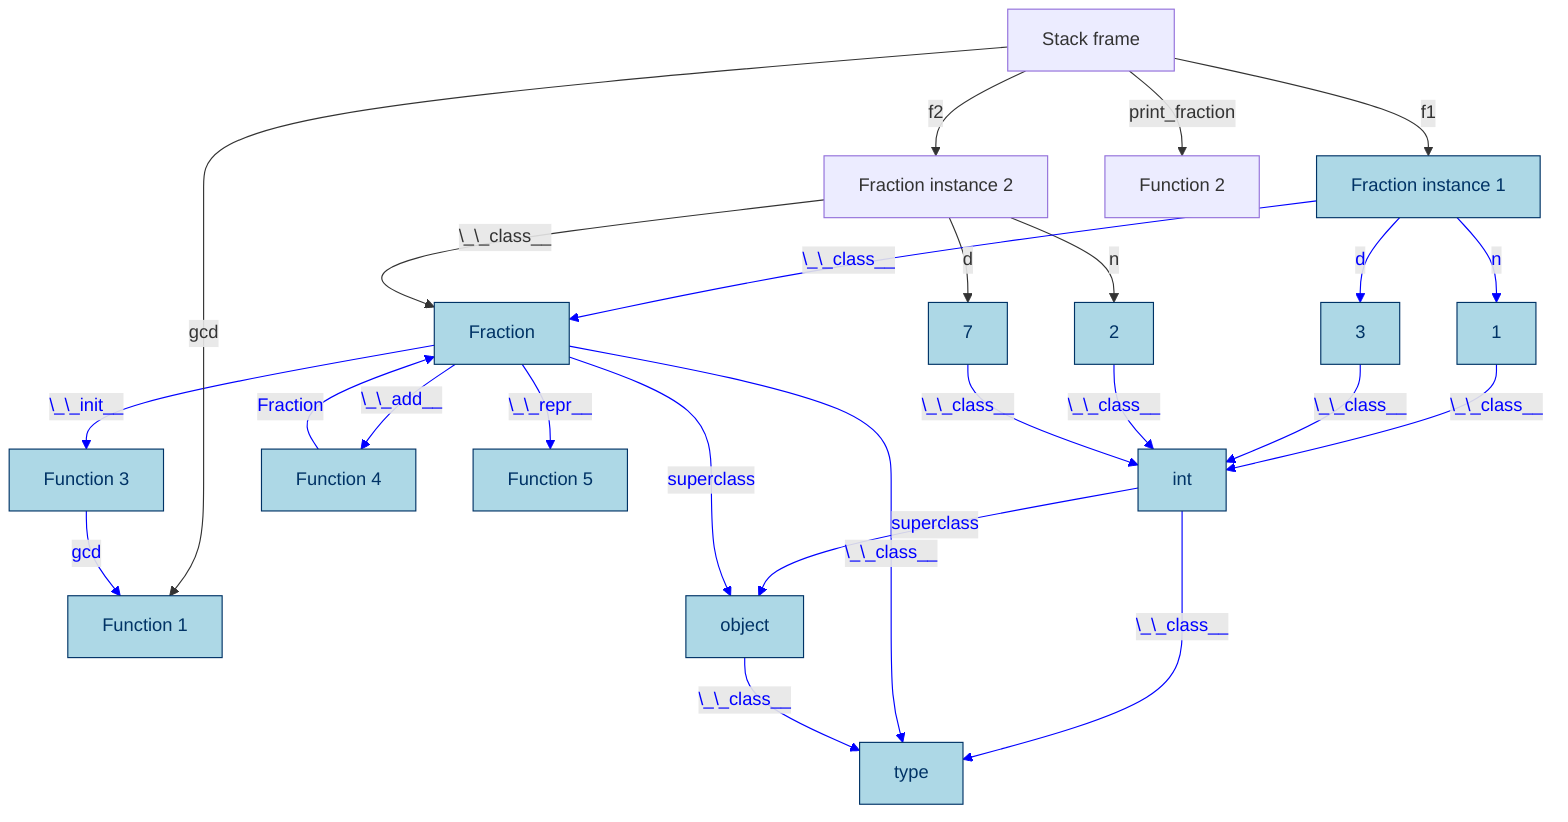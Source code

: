 graph TD;
     A[Stack frame]-- f1 -->B[Fraction instance 1]
     B-- n -->1
     B-- d -->3
     A-- f2 -->D[Fraction instance 2]
     D-- n -->2
     D-- d -->7
     B-- \_\_class__ -->E[Fraction]
     D-- \_\_class__ -->E
     1-- \_\_class__ -->int
     3-- \_\_class__ -->int
     2-- \_\_class__ -->int
     7-- \_\_class__ -->int
     int -- \_\_class__ -->type
     E-- \_\_init__ -->AA[Function 3]
     E-- \_\_add__ -->BB[Function 4]
     E-- \_\_repr__ -->CC[Function 5]
     E-- \_\_class__ -->type
     A-- gcd -->DD[Function 1]
     A-- print_fraction -->EE[Function 2]
     AA-- gcd -->DD
     BB-- Fraction -->E
     int -- superclass -->O[object]:::imm
     E -- superclass -->O
     O -- \_\_class__ -->type

     B:::imm
     1:::imm
     3:::imm
     2:::imm
     7:::imm
     int:::imm
     type:::imm
     E:::imm
     AA:::imm
     BB:::imm
     CC:::imm
     DD:::imm
     classDef imm fill:#ADD8E6,stroke:#003366,stroke-width:1px,color:#003366;
     linkStyle 1,2,6,8,9,10,11,12,13,14,15,16,19,20,21,22,23 stroke:#00f,stroke-width:1px,color:blue;